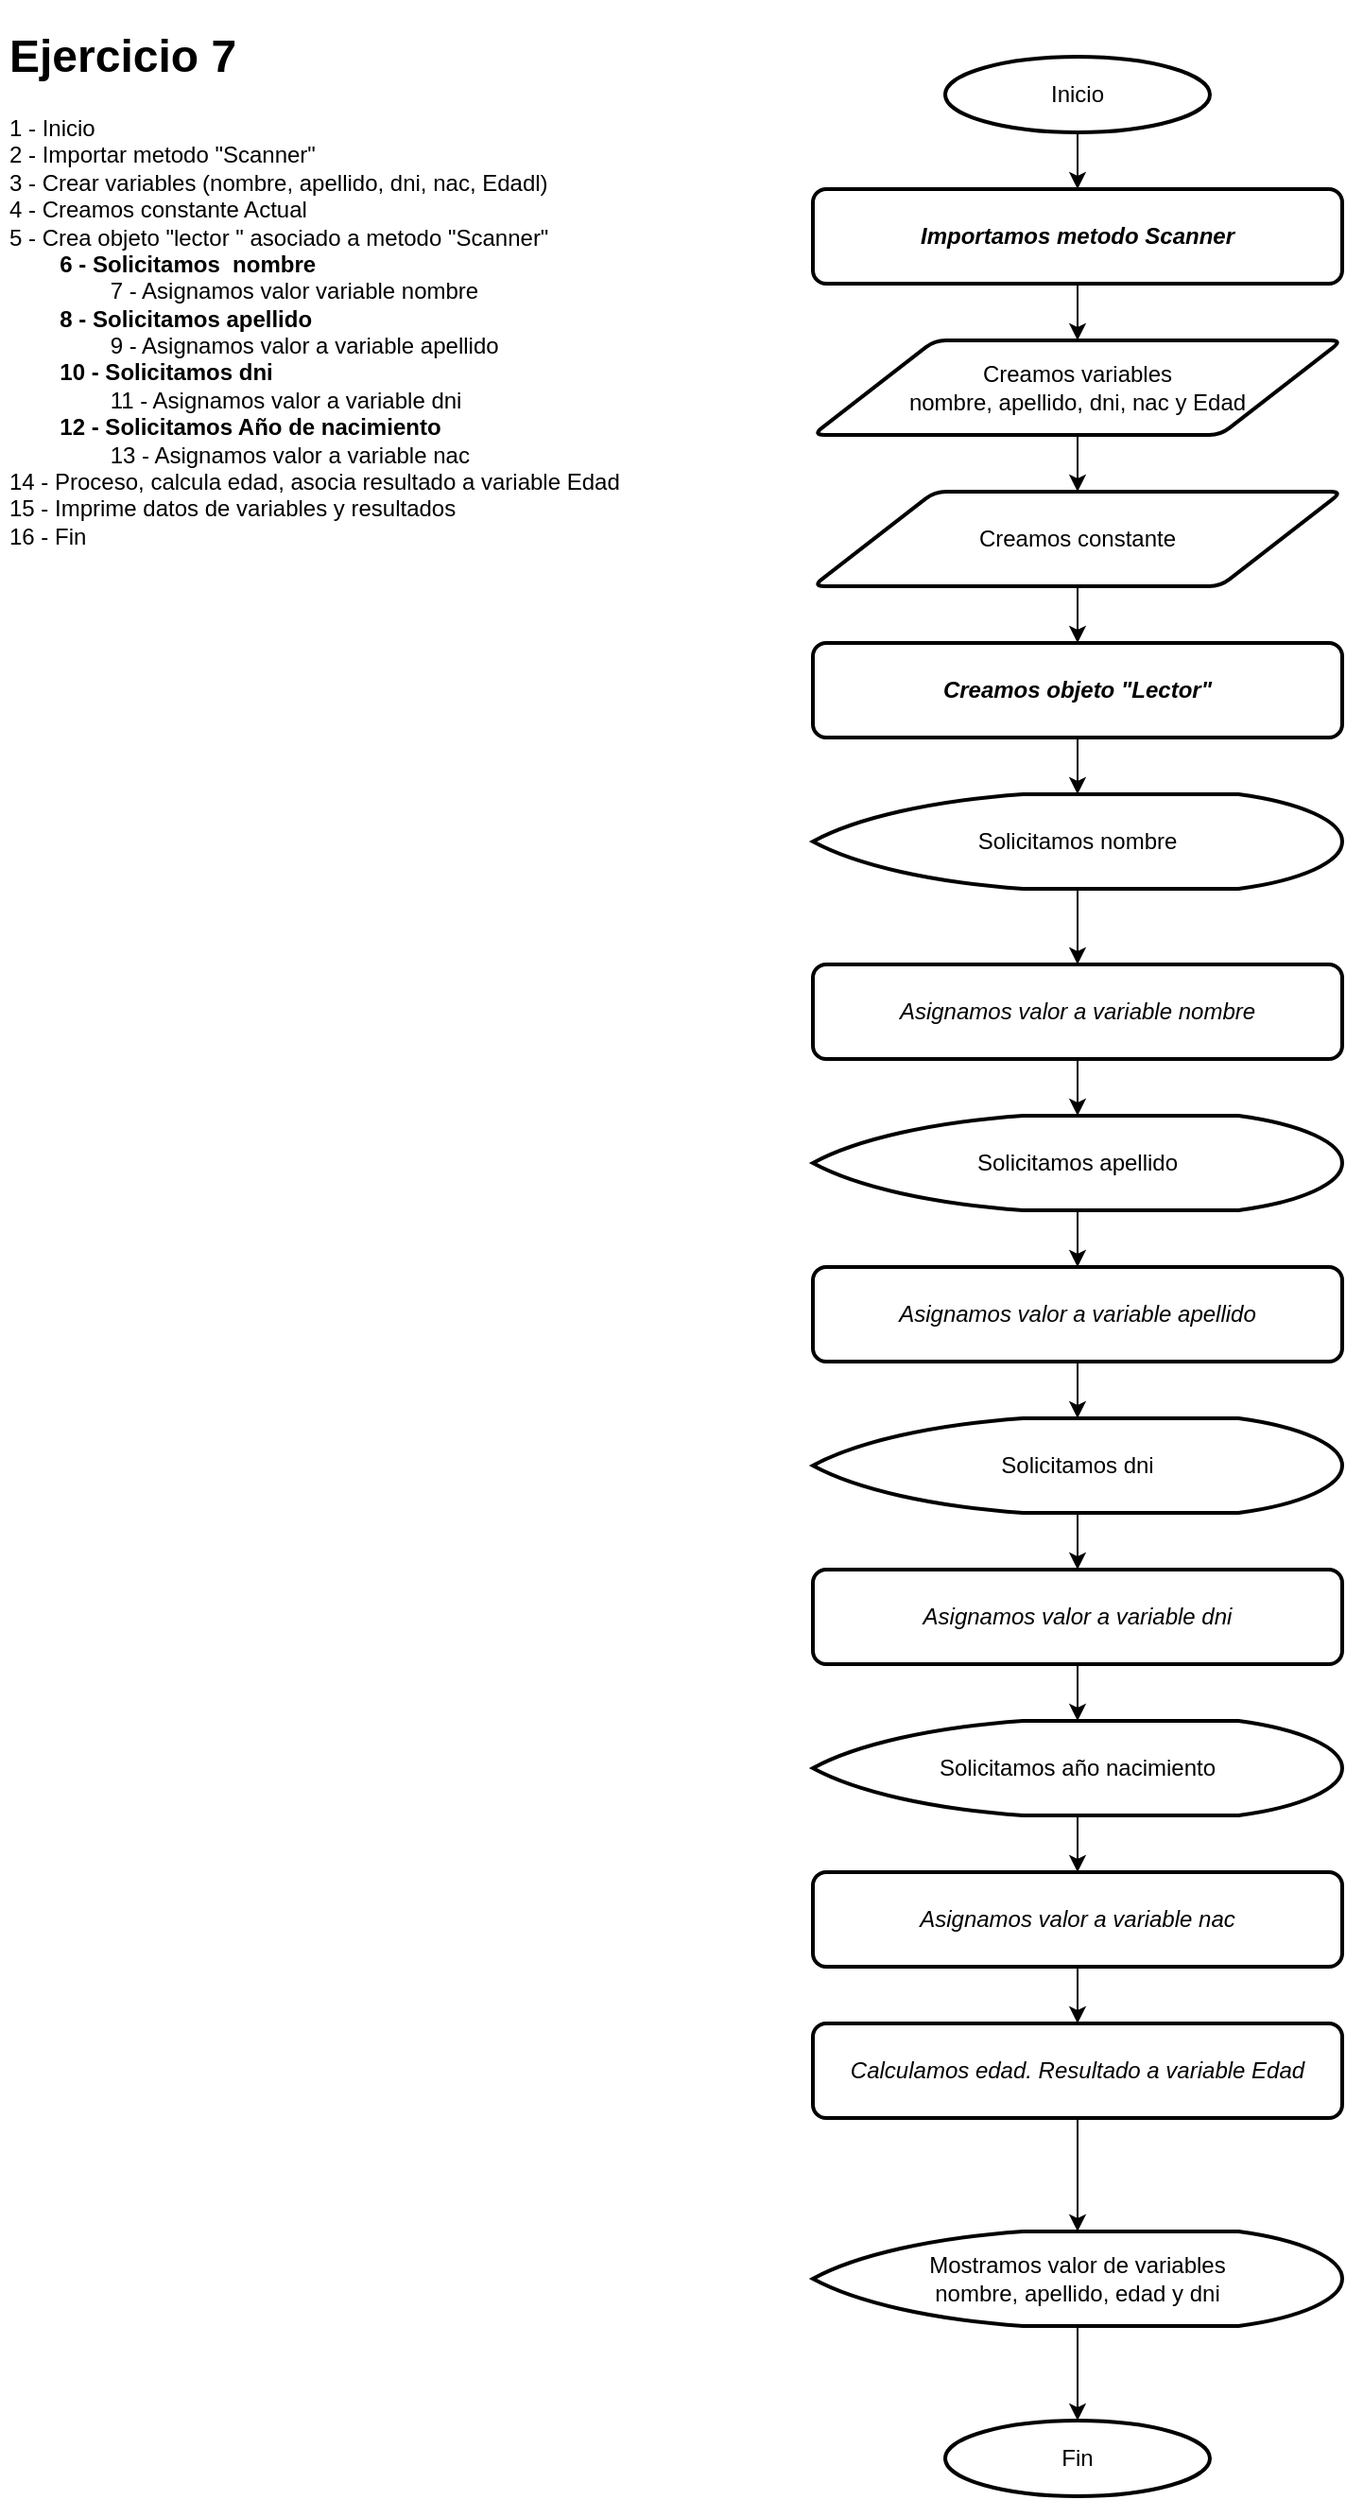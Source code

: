 <mxfile version="20.8.16" type="device"><diagram name="Página-1" id="-CpTcR2z7kee74-Gu1Yk"><mxGraphModel dx="1036" dy="654" grid="1" gridSize="10" guides="1" tooltips="1" connect="1" arrows="1" fold="1" page="1" pageScale="1" pageWidth="827" pageHeight="1169" math="0" shadow="0"><root><mxCell id="0"/><mxCell id="1" parent="0"/><mxCell id="nu6XlJprlG7OtzrB3rO_-1" value="&lt;h1&gt;Ejercicio 7&lt;/h1&gt;&lt;p&gt;1 - Inicio&lt;br&gt;2 - Importar metodo &quot;Scanner&quot;&lt;br&gt;3 - Crear variables (nombre, apellido, dni, nac, Edadl)&lt;br&gt;4 - Creamos constante Actual&lt;br&gt;5 - Crea objeto &quot;lector &quot; asociado a metodo &quot;Scanner&quot;&lt;br&gt;&lt;b&gt;&lt;span style=&quot;white-space: pre;&quot;&gt;&#9;&lt;/span&gt;6 - Solicitamos&amp;nbsp; nombre&lt;/b&gt;&lt;br&gt;&lt;span style=&quot;white-space: pre;&quot;&gt;&#9;&lt;/span&gt;&lt;span style=&quot;white-space: pre;&quot;&gt;&#9;&lt;/span&gt;7 - Asignamos valor variable nombre&lt;br&gt;&lt;span style=&quot;white-space: pre;&quot;&gt;&#9;&lt;/span&gt;&lt;b&gt;8 - Solicitamos apellido&lt;/b&gt;&lt;br&gt;&lt;span style=&quot;white-space: pre;&quot;&gt;&#9;&lt;/span&gt;&lt;span style=&quot;white-space: pre;&quot;&gt;&#9;&lt;/span&gt;9 - Asignamos valor a variable apellido&lt;br&gt;&lt;span style=&quot;white-space: pre;&quot;&gt;&#9;&lt;/span&gt;&lt;b&gt;10 - Solicitamos dni&lt;/b&gt;&lt;br&gt;&lt;span style=&quot;white-space: pre;&quot;&gt;&#9;&lt;/span&gt;&lt;span style=&quot;white-space: pre;&quot;&gt;&#9;&lt;/span&gt;11 - Asignamos valor a variable dni&lt;br&gt;&lt;span style=&quot;white-space: pre;&quot;&gt;&#9;&lt;/span&gt;&lt;b&gt;12 - Solicitamos Año de nacimiento&lt;/b&gt;&lt;br&gt;&lt;span style=&quot;white-space: pre;&quot;&gt;&#9;&lt;/span&gt;&lt;span style=&quot;white-space: pre;&quot;&gt;&#9;&lt;/span&gt;13 - Asignamos valor a variable nac&lt;br&gt;14 - Proceso, calcula edad, asocia resultado a variable Edad&lt;br&gt;15 - Imprime datos de variables y resultados&lt;br&gt;16 - Fin&lt;/p&gt;" style="text;html=1;strokeColor=none;fillColor=none;spacing=5;spacingTop=-20;whiteSpace=wrap;overflow=hidden;rounded=0;" parent="1" vertex="1"><mxGeometry x="20" y="20" width="350" height="300" as="geometry"/></mxCell><mxCell id="nu6XlJprlG7OtzrB3rO_-20" style="edgeStyle=orthogonalEdgeStyle;rounded=0;orthogonalLoop=1;jettySize=auto;html=1;entryX=0.5;entryY=0;entryDx=0;entryDy=0;" parent="1" source="nu6XlJprlG7OtzrB3rO_-2" target="nu6XlJprlG7OtzrB3rO_-5" edge="1"><mxGeometry relative="1" as="geometry"/></mxCell><mxCell id="nu6XlJprlG7OtzrB3rO_-2" value="Inicio" style="strokeWidth=2;html=1;shape=mxgraph.flowchart.start_1;whiteSpace=wrap;" parent="1" vertex="1"><mxGeometry x="520" y="40" width="140" height="40" as="geometry"/></mxCell><mxCell id="nu6XlJprlG7OtzrB3rO_-21" style="edgeStyle=orthogonalEdgeStyle;rounded=0;orthogonalLoop=1;jettySize=auto;html=1;entryX=0.5;entryY=0;entryDx=0;entryDy=0;" parent="1" source="nu6XlJprlG7OtzrB3rO_-5" target="nu6XlJprlG7OtzrB3rO_-6" edge="1"><mxGeometry relative="1" as="geometry"/></mxCell><mxCell id="nu6XlJprlG7OtzrB3rO_-5" value="&lt;i&gt;&lt;b&gt;Importamos metodo Scanner&lt;/b&gt;&lt;/i&gt;" style="rounded=1;whiteSpace=wrap;html=1;absoluteArcSize=1;arcSize=14;strokeWidth=2;" parent="1" vertex="1"><mxGeometry x="450" y="110" width="280" height="50" as="geometry"/></mxCell><mxCell id="nu6XlJprlG7OtzrB3rO_-22" style="edgeStyle=orthogonalEdgeStyle;rounded=0;orthogonalLoop=1;jettySize=auto;html=1;entryX=0.5;entryY=0;entryDx=0;entryDy=0;" parent="1" source="nu6XlJprlG7OtzrB3rO_-6" target="nu6XlJprlG7OtzrB3rO_-7" edge="1"><mxGeometry relative="1" as="geometry"/></mxCell><mxCell id="nu6XlJprlG7OtzrB3rO_-6" value="Creamos variables&lt;br&gt;nombre, apellido, dni, nac y Edad" style="shape=parallelogram;html=1;strokeWidth=2;perimeter=parallelogramPerimeter;whiteSpace=wrap;rounded=1;arcSize=12;size=0.23;" parent="1" vertex="1"><mxGeometry x="450" y="190" width="280" height="50" as="geometry"/></mxCell><mxCell id="nu6XlJprlG7OtzrB3rO_-23" style="edgeStyle=orthogonalEdgeStyle;rounded=0;orthogonalLoop=1;jettySize=auto;html=1;entryX=0.5;entryY=0;entryDx=0;entryDy=0;" parent="1" source="nu6XlJprlG7OtzrB3rO_-7" target="nu6XlJprlG7OtzrB3rO_-8" edge="1"><mxGeometry relative="1" as="geometry"/></mxCell><mxCell id="nu6XlJprlG7OtzrB3rO_-7" value="Creamos constante" style="shape=parallelogram;html=1;strokeWidth=2;perimeter=parallelogramPerimeter;whiteSpace=wrap;rounded=1;arcSize=12;size=0.23;" parent="1" vertex="1"><mxGeometry x="450" y="270" width="280" height="50" as="geometry"/></mxCell><mxCell id="nu6XlJprlG7OtzrB3rO_-24" style="edgeStyle=orthogonalEdgeStyle;rounded=0;orthogonalLoop=1;jettySize=auto;html=1;entryX=0.5;entryY=0;entryDx=0;entryDy=0;entryPerimeter=0;" parent="1" source="nu6XlJprlG7OtzrB3rO_-8" target="nu6XlJprlG7OtzrB3rO_-9" edge="1"><mxGeometry relative="1" as="geometry"/></mxCell><mxCell id="nu6XlJprlG7OtzrB3rO_-8" value="&lt;i&gt;&lt;b&gt;Creamos objeto &quot;Lector&quot;&lt;/b&gt;&lt;/i&gt;" style="rounded=1;whiteSpace=wrap;html=1;absoluteArcSize=1;arcSize=14;strokeWidth=2;" parent="1" vertex="1"><mxGeometry x="450" y="350" width="280" height="50" as="geometry"/></mxCell><mxCell id="nu6XlJprlG7OtzrB3rO_-25" style="edgeStyle=orthogonalEdgeStyle;rounded=0;orthogonalLoop=1;jettySize=auto;html=1;entryX=0.5;entryY=0;entryDx=0;entryDy=0;" parent="1" source="nu6XlJprlG7OtzrB3rO_-9" target="nu6XlJprlG7OtzrB3rO_-10" edge="1"><mxGeometry relative="1" as="geometry"/></mxCell><mxCell id="nu6XlJprlG7OtzrB3rO_-9" value="Solicitamos nombre" style="strokeWidth=2;html=1;shape=mxgraph.flowchart.display;whiteSpace=wrap;" parent="1" vertex="1"><mxGeometry x="450" y="430" width="280" height="50" as="geometry"/></mxCell><mxCell id="nu6XlJprlG7OtzrB3rO_-26" style="edgeStyle=orthogonalEdgeStyle;rounded=0;orthogonalLoop=1;jettySize=auto;html=1;entryX=0.5;entryY=0;entryDx=0;entryDy=0;entryPerimeter=0;" parent="1" source="nu6XlJprlG7OtzrB3rO_-10" target="nu6XlJprlG7OtzrB3rO_-11" edge="1"><mxGeometry relative="1" as="geometry"/></mxCell><mxCell id="nu6XlJprlG7OtzrB3rO_-10" value="&lt;i&gt;Asignamos valor a variable nombre&lt;/i&gt;" style="rounded=1;whiteSpace=wrap;html=1;absoluteArcSize=1;arcSize=14;strokeWidth=2;" parent="1" vertex="1"><mxGeometry x="450" y="520" width="280" height="50" as="geometry"/></mxCell><mxCell id="nu6XlJprlG7OtzrB3rO_-27" style="edgeStyle=orthogonalEdgeStyle;rounded=0;orthogonalLoop=1;jettySize=auto;html=1;entryX=0.5;entryY=0;entryDx=0;entryDy=0;" parent="1" source="nu6XlJprlG7OtzrB3rO_-11" target="nu6XlJprlG7OtzrB3rO_-12" edge="1"><mxGeometry relative="1" as="geometry"/></mxCell><mxCell id="nu6XlJprlG7OtzrB3rO_-11" value="Solicitamos apellido" style="strokeWidth=2;html=1;shape=mxgraph.flowchart.display;whiteSpace=wrap;" parent="1" vertex="1"><mxGeometry x="450" y="600" width="280" height="50" as="geometry"/></mxCell><mxCell id="nu6XlJprlG7OtzrB3rO_-28" style="edgeStyle=orthogonalEdgeStyle;rounded=0;orthogonalLoop=1;jettySize=auto;html=1;entryX=0.5;entryY=0;entryDx=0;entryDy=0;entryPerimeter=0;" parent="1" source="nu6XlJprlG7OtzrB3rO_-12" target="nu6XlJprlG7OtzrB3rO_-13" edge="1"><mxGeometry relative="1" as="geometry"/></mxCell><mxCell id="nu6XlJprlG7OtzrB3rO_-12" value="&lt;i&gt;Asignamos valor a variable apellido&lt;/i&gt;" style="rounded=1;whiteSpace=wrap;html=1;absoluteArcSize=1;arcSize=14;strokeWidth=2;" parent="1" vertex="1"><mxGeometry x="450" y="680" width="280" height="50" as="geometry"/></mxCell><mxCell id="nu6XlJprlG7OtzrB3rO_-29" style="edgeStyle=orthogonalEdgeStyle;rounded=0;orthogonalLoop=1;jettySize=auto;html=1;entryX=0.5;entryY=0;entryDx=0;entryDy=0;" parent="1" source="nu6XlJprlG7OtzrB3rO_-13" target="nu6XlJprlG7OtzrB3rO_-14" edge="1"><mxGeometry relative="1" as="geometry"/></mxCell><mxCell id="nu6XlJprlG7OtzrB3rO_-13" value="Solicitamos dni" style="strokeWidth=2;html=1;shape=mxgraph.flowchart.display;whiteSpace=wrap;" parent="1" vertex="1"><mxGeometry x="450" y="760" width="280" height="50" as="geometry"/></mxCell><mxCell id="nu6XlJprlG7OtzrB3rO_-30" style="edgeStyle=orthogonalEdgeStyle;rounded=0;orthogonalLoop=1;jettySize=auto;html=1;entryX=0.5;entryY=0;entryDx=0;entryDy=0;entryPerimeter=0;" parent="1" source="nu6XlJprlG7OtzrB3rO_-14" target="nu6XlJprlG7OtzrB3rO_-15" edge="1"><mxGeometry relative="1" as="geometry"/></mxCell><mxCell id="nu6XlJprlG7OtzrB3rO_-14" value="&lt;i&gt;Asignamos valor a variable dni&lt;/i&gt;" style="rounded=1;whiteSpace=wrap;html=1;absoluteArcSize=1;arcSize=14;strokeWidth=2;" parent="1" vertex="1"><mxGeometry x="450" y="840" width="280" height="50" as="geometry"/></mxCell><mxCell id="nu6XlJprlG7OtzrB3rO_-31" style="edgeStyle=orthogonalEdgeStyle;rounded=0;orthogonalLoop=1;jettySize=auto;html=1;entryX=0.5;entryY=0;entryDx=0;entryDy=0;" parent="1" source="nu6XlJprlG7OtzrB3rO_-15" target="nu6XlJprlG7OtzrB3rO_-16" edge="1"><mxGeometry relative="1" as="geometry"/></mxCell><mxCell id="nu6XlJprlG7OtzrB3rO_-15" value="Solicitamos año nacimiento" style="strokeWidth=2;html=1;shape=mxgraph.flowchart.display;whiteSpace=wrap;" parent="1" vertex="1"><mxGeometry x="450" y="920" width="280" height="50" as="geometry"/></mxCell><mxCell id="nu6XlJprlG7OtzrB3rO_-32" style="edgeStyle=orthogonalEdgeStyle;rounded=0;orthogonalLoop=1;jettySize=auto;html=1;entryX=0.5;entryY=0;entryDx=0;entryDy=0;" parent="1" source="nu6XlJprlG7OtzrB3rO_-16" target="nu6XlJprlG7OtzrB3rO_-17" edge="1"><mxGeometry relative="1" as="geometry"/></mxCell><mxCell id="nu6XlJprlG7OtzrB3rO_-16" value="&lt;i&gt;Asignamos valor a variable nac&lt;/i&gt;" style="rounded=1;whiteSpace=wrap;html=1;absoluteArcSize=1;arcSize=14;strokeWidth=2;" parent="1" vertex="1"><mxGeometry x="450" y="1000" width="280" height="50" as="geometry"/></mxCell><mxCell id="nu6XlJprlG7OtzrB3rO_-33" style="edgeStyle=orthogonalEdgeStyle;rounded=0;orthogonalLoop=1;jettySize=auto;html=1;entryX=0.5;entryY=0;entryDx=0;entryDy=0;entryPerimeter=0;" parent="1" source="nu6XlJprlG7OtzrB3rO_-17" target="nu6XlJprlG7OtzrB3rO_-18" edge="1"><mxGeometry relative="1" as="geometry"/></mxCell><mxCell id="nu6XlJprlG7OtzrB3rO_-17" value="&lt;i&gt;Calculamos edad. Resultado a variable Edad&lt;/i&gt;" style="rounded=1;whiteSpace=wrap;html=1;absoluteArcSize=1;arcSize=14;strokeWidth=2;" parent="1" vertex="1"><mxGeometry x="450" y="1080" width="280" height="50" as="geometry"/></mxCell><mxCell id="nu6XlJprlG7OtzrB3rO_-34" style="edgeStyle=orthogonalEdgeStyle;rounded=0;orthogonalLoop=1;jettySize=auto;html=1;entryX=0.5;entryY=0;entryDx=0;entryDy=0;entryPerimeter=0;" parent="1" source="nu6XlJprlG7OtzrB3rO_-18" target="nu6XlJprlG7OtzrB3rO_-19" edge="1"><mxGeometry relative="1" as="geometry"/></mxCell><mxCell id="nu6XlJprlG7OtzrB3rO_-18" value="Mostramos valor de variables&lt;br&gt;nombre, apellido, edad y dni" style="strokeWidth=2;html=1;shape=mxgraph.flowchart.display;whiteSpace=wrap;" parent="1" vertex="1"><mxGeometry x="450" y="1190" width="280" height="50" as="geometry"/></mxCell><mxCell id="nu6XlJprlG7OtzrB3rO_-19" value="Fin" style="strokeWidth=2;html=1;shape=mxgraph.flowchart.start_1;whiteSpace=wrap;" parent="1" vertex="1"><mxGeometry x="520" y="1290" width="140" height="40" as="geometry"/></mxCell></root></mxGraphModel></diagram></mxfile>